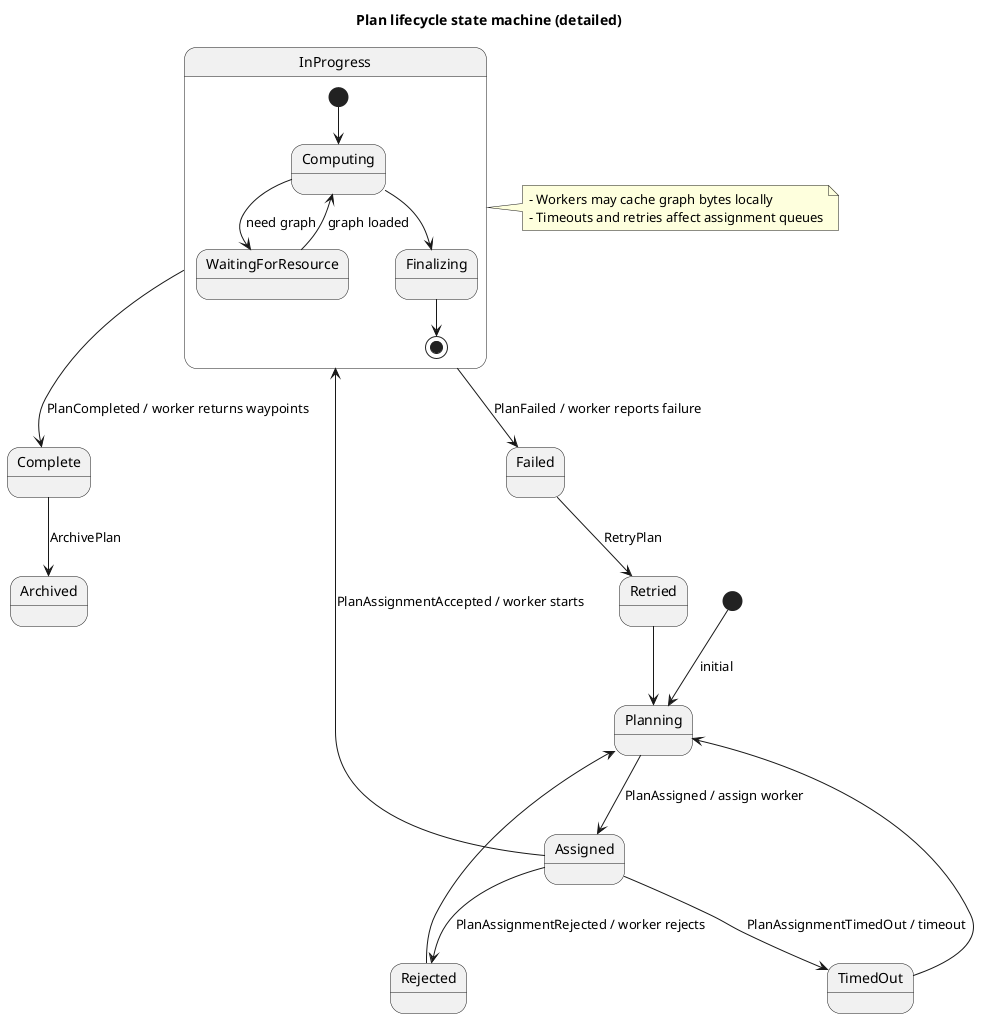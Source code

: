 @startuml
title Plan lifecycle state machine (detailed)
[*] --> Planning : initial
Planning --> Assigned : PlanAssigned / assign worker
Assigned --> InProgress : PlanAssignmentAccepted / worker starts
InProgress --> Complete : PlanCompleted / worker returns waypoints
InProgress --> Failed : PlanFailed / worker reports failure
Assigned --> Rejected : PlanAssignmentRejected / worker rejects
Assigned --> TimedOut : PlanAssignmentTimedOut / timeout
Complete --> Archived : ArchivePlan
Failed --> Retried : RetryPlan
Retried --> Planning
Rejected --> Planning
TimedOut --> Planning

state InProgress {
  [*] --> Computing
  Computing --> WaitingForResource : need graph
  WaitingForResource --> Computing : graph loaded
  Computing --> Finalizing
  Finalizing --> [*]
}

note right of InProgress
  - Workers may cache graph bytes locally
  - Timeouts and retries affect assignment queues
end note

@enduml
